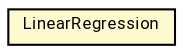 #!/usr/local/bin/dot
#
# Class diagram 
# Generated by UMLGraph version R5_7_2-60-g0e99a6 (http://www.spinellis.gr/umlgraph/)
#

digraph G {
	graph [fontnames="svg"]
	edge [fontname="Roboto",fontsize=7,labelfontname="Roboto",labelfontsize=7,color="black"];
	node [fontname="Roboto",fontcolor="black",fontsize=8,shape=plaintext,margin=0,width=0,height=0];
	nodesep=0.15;
	ranksep=0.25;
	rankdir=LR;
	// de.lmu.ifi.dbs.elki.math.statistics.LinearRegression
	c6360369 [label=<<table title="de.lmu.ifi.dbs.elki.math.statistics.LinearRegression" border="0" cellborder="1" cellspacing="0" cellpadding="2" bgcolor="lemonChiffon" href="LinearRegression.html" target="_parent">
		<tr><td><table border="0" cellspacing="0" cellpadding="1">
		<tr><td align="center" balign="center"> <font face="Roboto">LinearRegression</font> </td></tr>
		</table></td></tr>
		</table>>, URL="LinearRegression.html"];
}


